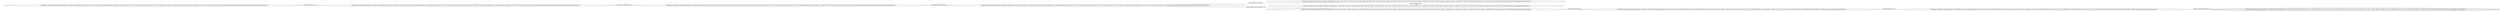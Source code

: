 digraph {
rankdir="LR"
s0[label="State(index=0, fluent atoms=[(at bob shed), (at spanner1 location3), (usable spanner1), (at nut1 gate), (loose nut1)], static atoms=[(link shed location1), (link location4 gate), (link location1 location2), (link location2 location3), (link location3 location4), (locatable bob), (man bob), (locatable spanner1), (spanner spanner1), (locatable nut1), (nut nut1), (location shed), (location location1), (location location2), (location location3), (location location4), (location gate)], derived atoms=[])"]
s1[label="State(index=1, fluent atoms=[(at spanner1 location3), (usable spanner1), (at nut1 gate), (loose nut1), (at bob location1)], static atoms=[(link shed location1), (link location4 gate), (link location1 location2), (link location2 location3), (link location3 location4), (locatable bob), (man bob), (locatable spanner1), (spanner spanner1), (locatable nut1), (nut nut1), (location shed), (location location1), (location location2), (location location3), (location location4), (location gate)], derived atoms=[])"]
s2[label="State(index=2, fluent atoms=[(at spanner1 location3), (usable spanner1), (at nut1 gate), (loose nut1), (at bob location2)], static atoms=[(link shed location1), (link location4 gate), (link location1 location2), (link location2 location3), (link location3 location4), (locatable bob), (man bob), (locatable spanner1), (spanner spanner1), (locatable nut1), (nut nut1), (location shed), (location location1), (location location2), (location location3), (location location4), (location gate)], derived atoms=[])"]
s3[label="State(index=3, fluent atoms=[(at spanner1 location3), (usable spanner1), (at nut1 gate), (loose nut1), (at bob location3)], static atoms=[(link shed location1), (link location4 gate), (link location1 location2), (link location2 location3), (link location3 location4), (locatable bob), (man bob), (locatable spanner1), (spanner spanner1), (locatable nut1), (nut nut1), (location shed), (location location1), (location location2), (location location3), (location location4), (location gate)], derived atoms=[])"]
s4[label="State(index=4, fluent atoms=[(at spanner1 location3), (usable spanner1), (at nut1 gate), (loose nut1), (at bob location4)], static atoms=[(link shed location1), (link location4 gate), (link location1 location2), (link location2 location3), (link location3 location4), (locatable bob), (man bob), (locatable spanner1), (spanner spanner1), (locatable nut1), (nut nut1), (location shed), (location location1), (location location2), (location location3), (location location4), (location gate)], derived atoms=[])"]
s5[label="State(index=5, fluent atoms=[(usable spanner1), (at nut1 gate), (loose nut1), (at bob location3), (carrying bob spanner1)], static atoms=[(link shed location1), (link location4 gate), (link location1 location2), (link location2 location3), (link location3 location4), (locatable bob), (man bob), (locatable spanner1), (spanner spanner1), (locatable nut1), (nut nut1), (location shed), (location location1), (location location2), (location location3), (location location4), (location gate)], derived atoms=[])"]
s6[label="State(index=6, fluent atoms=[(usable spanner1), (at nut1 gate), (loose nut1), (carrying bob spanner1), (at bob location4)], static atoms=[(link shed location1), (link location4 gate), (link location1 location2), (link location2 location3), (link location3 location4), (locatable bob), (man bob), (locatable spanner1), (spanner spanner1), (locatable nut1), (nut nut1), (location shed), (location location1), (location location2), (location location3), (location location4), (location gate)], derived atoms=[])"]
s7[label="State(index=7, fluent atoms=[(usable spanner1), (at nut1 gate), (loose nut1), (carrying bob spanner1), (at bob gate)], static atoms=[(link shed location1), (link location4 gate), (link location1 location2), (link location2 location3), (link location3 location4), (locatable bob), (man bob), (locatable spanner1), (spanner spanner1), (locatable nut1), (nut nut1), (location shed), (location location1), (location location2), (location location3), (location location4), (location gate)], derived atoms=[])"]
s8[peripheries=2,label="State(index=8, fluent atoms=[(tightened nut1), (at nut1 gate), (carrying bob spanner1), (at bob gate)], static atoms=[(link shed location1), (link location4 gate), (link location1 location2), (link location2 location3), (link location3 location4), (locatable bob), (man bob), (locatable spanner1), (spanner spanner1), (locatable nut1), (nut nut1), (location shed), (location location1), (location location2), (location location3), (location location4), (location gate)], derived atoms=[])"]
s9[label="State(index=9, fluent atoms=[(at spanner1 location3), (usable spanner1), (at nut1 gate), (loose nut1), (at bob gate)], static atoms=[(link shed location1), (link location4 gate), (link location1 location2), (link location2 location3), (link location3 location4), (locatable bob), (man bob), (locatable spanner1), (spanner spanner1), (locatable nut1), (nut nut1), (location shed), (location location1), (location location2), (location location3), (location location4), (location gate)], derived atoms=[])"]
Dangling [ label = "", style = invis ]
{ rank = same; Dangling }
Dangling -> s0
{ rank = same; s4,s9}
{ rank = same; s0}
{ rank = same; s1}
{ rank = same; s2}
{ rank = same; s3}
{ rank = same; s5}
{ rank = same; s6}
{ rank = same; s7}
{ rank = same; s8}
s0->s1 [label="(walk shed location1 bob)"]
s1->s2 [label="(walk location1 location2 bob)"]
s2->s3 [label="(walk location2 location3 bob)"]
s3->s4 [label="(walk location3 location4 bob)"]
s3->s5 [label="(pickup_spanner location3 spanner1 bob)"]
s5->s6 [label="(walk location3 location4 bob)"]
s6->s7 [label="(walk location4 gate bob)"]
s7->s8 [label="(tighten_nut gate spanner1 bob nut1)"]
s4->s9 [label="(walk location4 gate bob)"]
}

